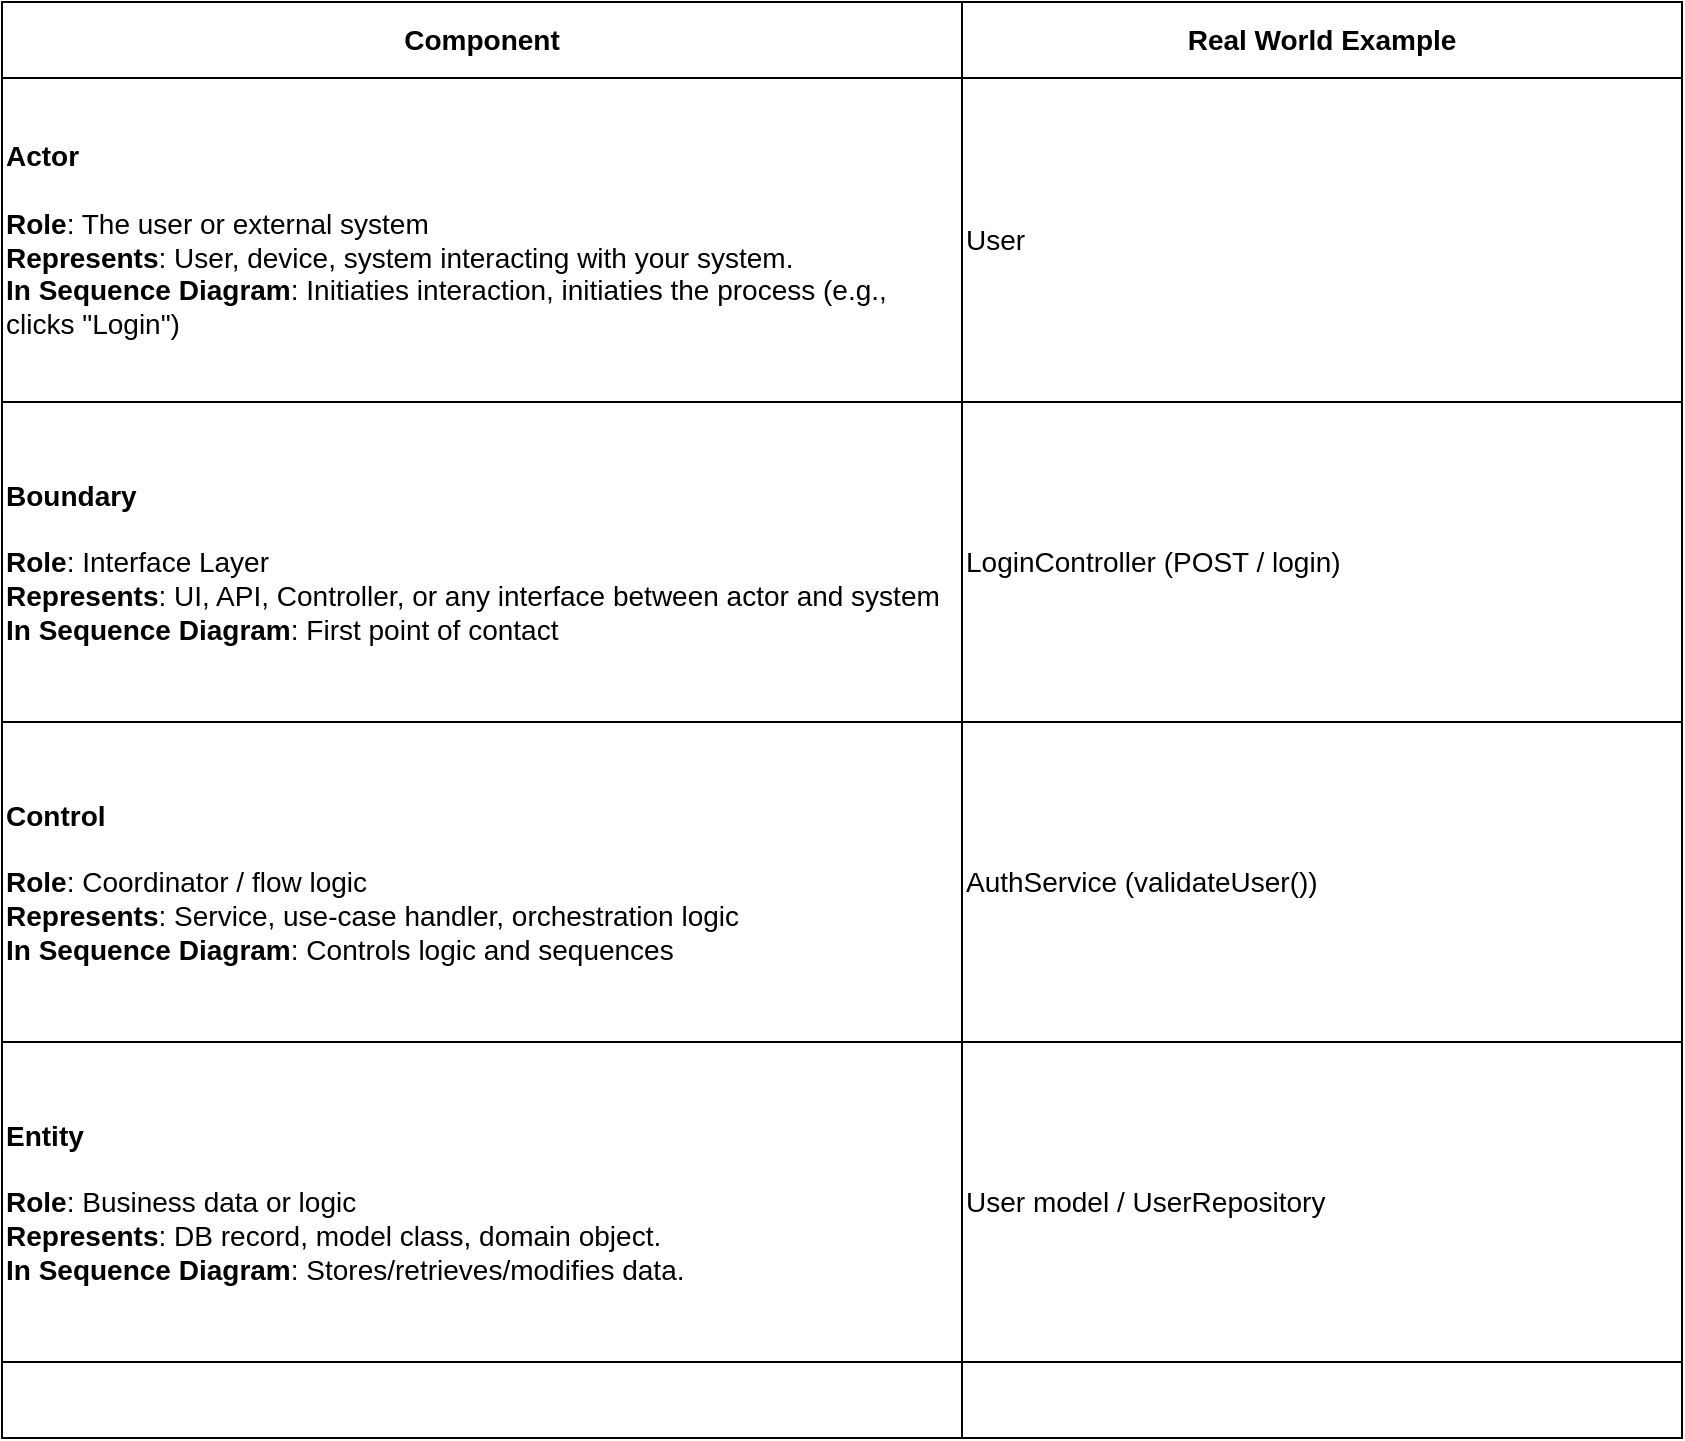 <mxfile version="28.2.1">
  <diagram name="Page-1" id="MLCkk1lC7UdNqD9PEjmy">
    <mxGraphModel dx="3553" dy="734" grid="1" gridSize="10" guides="1" tooltips="1" connect="1" arrows="1" fold="1" page="1" pageScale="1" pageWidth="850" pageHeight="1100" math="0" shadow="0">
      <root>
        <mxCell id="0" />
        <mxCell id="1" parent="0" />
        <mxCell id="XJNXAjM6LoLZ9hH6EjiU-33" value="" style="shape=table;startSize=0;container=1;collapsible=0;childLayout=tableLayout;" vertex="1" parent="1">
          <mxGeometry x="-1360" y="200" width="840" height="718" as="geometry" />
        </mxCell>
        <mxCell id="XJNXAjM6LoLZ9hH6EjiU-34" value="" style="shape=tableRow;horizontal=0;startSize=0;swimlaneHead=0;swimlaneBody=0;strokeColor=inherit;top=0;left=0;bottom=0;right=0;collapsible=0;dropTarget=0;fillColor=none;points=[[0,0.5],[1,0.5]];portConstraint=eastwest;" vertex="1" parent="XJNXAjM6LoLZ9hH6EjiU-33">
          <mxGeometry width="840" height="38" as="geometry" />
        </mxCell>
        <mxCell id="XJNXAjM6LoLZ9hH6EjiU-35" value="&lt;b&gt;&lt;font style=&quot;font-size: 14px;&quot;&gt;Component&lt;/font&gt;&lt;/b&gt;" style="shape=partialRectangle;html=1;whiteSpace=wrap;connectable=0;strokeColor=inherit;overflow=hidden;fillColor=none;top=0;left=0;bottom=0;right=0;pointerEvents=1;" vertex="1" parent="XJNXAjM6LoLZ9hH6EjiU-34">
          <mxGeometry width="480" height="38" as="geometry">
            <mxRectangle width="480" height="38" as="alternateBounds" />
          </mxGeometry>
        </mxCell>
        <mxCell id="XJNXAjM6LoLZ9hH6EjiU-36" value="&lt;b&gt;&lt;font style=&quot;font-size: 14px;&quot;&gt;Real World Example&lt;/font&gt;&lt;/b&gt;" style="shape=partialRectangle;html=1;whiteSpace=wrap;connectable=0;strokeColor=inherit;overflow=hidden;fillColor=none;top=0;left=0;bottom=0;right=0;pointerEvents=1;" vertex="1" parent="XJNXAjM6LoLZ9hH6EjiU-34">
          <mxGeometry x="480" width="360" height="38" as="geometry">
            <mxRectangle width="360" height="38" as="alternateBounds" />
          </mxGeometry>
        </mxCell>
        <mxCell id="XJNXAjM6LoLZ9hH6EjiU-37" value="" style="shape=tableRow;horizontal=0;startSize=0;swimlaneHead=0;swimlaneBody=0;strokeColor=inherit;top=0;left=0;bottom=0;right=0;collapsible=0;dropTarget=0;fillColor=none;points=[[0,0.5],[1,0.5]];portConstraint=eastwest;" vertex="1" parent="XJNXAjM6LoLZ9hH6EjiU-33">
          <mxGeometry y="38" width="840" height="162" as="geometry" />
        </mxCell>
        <mxCell id="XJNXAjM6LoLZ9hH6EjiU-38" value="&lt;div&gt;&lt;font style=&quot;font-size: 14px;&quot;&gt;&lt;b&gt;Actor&lt;/b&gt;&lt;/font&gt;&lt;/div&gt;&lt;div&gt;&lt;font style=&quot;font-size: 14px;&quot;&gt;&lt;br&gt;&lt;/font&gt;&lt;/div&gt;&lt;div&gt;&lt;font style=&quot;font-size: 14px;&quot;&gt;&lt;b&gt;Role&lt;/b&gt;: The user or external system&lt;/font&gt;&lt;/div&gt;&lt;div&gt;&lt;font style=&quot;font-size: 14px;&quot;&gt;&lt;b&gt;Represents&lt;/b&gt;: User, device, system interacting with your system.&lt;/font&gt;&lt;/div&gt;&lt;div&gt;&lt;font style=&quot;font-size: 14px;&quot;&gt;&lt;b&gt;In Sequence Diagram&lt;/b&gt;: Initiaties interaction, initiaties the process (e.g., clicks &quot;Login&quot;)&lt;/font&gt;&lt;br&gt;&lt;/div&gt;" style="shape=partialRectangle;html=1;whiteSpace=wrap;connectable=0;strokeColor=inherit;overflow=hidden;fillColor=none;top=0;left=0;bottom=0;right=0;pointerEvents=1;align=left;" vertex="1" parent="XJNXAjM6LoLZ9hH6EjiU-37">
          <mxGeometry width="480" height="162" as="geometry">
            <mxRectangle width="480" height="162" as="alternateBounds" />
          </mxGeometry>
        </mxCell>
        <mxCell id="XJNXAjM6LoLZ9hH6EjiU-39" value="&lt;font style=&quot;font-size: 14px;&quot;&gt;User&lt;/font&gt;" style="shape=partialRectangle;html=1;whiteSpace=wrap;connectable=0;strokeColor=inherit;overflow=hidden;fillColor=none;top=0;left=0;bottom=0;right=0;pointerEvents=1;align=left;" vertex="1" parent="XJNXAjM6LoLZ9hH6EjiU-37">
          <mxGeometry x="480" width="360" height="162" as="geometry">
            <mxRectangle width="360" height="162" as="alternateBounds" />
          </mxGeometry>
        </mxCell>
        <mxCell id="XJNXAjM6LoLZ9hH6EjiU-40" value="" style="shape=tableRow;horizontal=0;startSize=0;swimlaneHead=0;swimlaneBody=0;strokeColor=inherit;top=0;left=0;bottom=0;right=0;collapsible=0;dropTarget=0;fillColor=none;points=[[0,0.5],[1,0.5]];portConstraint=eastwest;" vertex="1" parent="XJNXAjM6LoLZ9hH6EjiU-33">
          <mxGeometry y="200" width="840" height="160" as="geometry" />
        </mxCell>
        <mxCell id="XJNXAjM6LoLZ9hH6EjiU-41" value="&lt;div&gt;&lt;font style=&quot;font-size: 14px;&quot;&gt;&lt;b&gt;Boundary&lt;/b&gt;&lt;/font&gt;&lt;/div&gt;&lt;div&gt;&lt;font style=&quot;font-size: 14px;&quot;&gt;&lt;br&gt;&lt;/font&gt;&lt;/div&gt;&lt;div&gt;&lt;font style=&quot;font-size: 14px;&quot;&gt;&lt;b&gt;Role&lt;/b&gt;: Interface Layer&lt;/font&gt;&lt;/div&gt;&lt;div&gt;&lt;font style=&quot;font-size: 14px;&quot;&gt;&lt;b&gt;Represents&lt;/b&gt;: UI, API, Controller, or any interface between actor and system&lt;/font&gt;&lt;/div&gt;&lt;div&gt;&lt;font style=&quot;font-size: 14px;&quot;&gt;&lt;b&gt;In Sequence Diagram&lt;/b&gt;: First point of contact&lt;/font&gt;&lt;br&gt;&lt;/div&gt;" style="shape=partialRectangle;html=1;whiteSpace=wrap;connectable=0;strokeColor=inherit;overflow=hidden;fillColor=none;top=0;left=0;bottom=0;right=0;pointerEvents=1;align=left;" vertex="1" parent="XJNXAjM6LoLZ9hH6EjiU-40">
          <mxGeometry width="480" height="160" as="geometry">
            <mxRectangle width="480" height="160" as="alternateBounds" />
          </mxGeometry>
        </mxCell>
        <mxCell id="XJNXAjM6LoLZ9hH6EjiU-42" value="&lt;font style=&quot;font-size: 14px;&quot;&gt;LoginController (POST / login)&lt;/font&gt;" style="shape=partialRectangle;html=1;whiteSpace=wrap;connectable=0;strokeColor=inherit;overflow=hidden;fillColor=none;top=0;left=0;bottom=0;right=0;pointerEvents=1;align=left;" vertex="1" parent="XJNXAjM6LoLZ9hH6EjiU-40">
          <mxGeometry x="480" width="360" height="160" as="geometry">
            <mxRectangle width="360" height="160" as="alternateBounds" />
          </mxGeometry>
        </mxCell>
        <mxCell id="XJNXAjM6LoLZ9hH6EjiU-49" value="" style="shape=tableRow;horizontal=0;startSize=0;swimlaneHead=0;swimlaneBody=0;strokeColor=inherit;top=0;left=0;bottom=0;right=0;collapsible=0;dropTarget=0;fillColor=none;points=[[0,0.5],[1,0.5]];portConstraint=eastwest;" vertex="1" parent="XJNXAjM6LoLZ9hH6EjiU-33">
          <mxGeometry y="360" width="840" height="160" as="geometry" />
        </mxCell>
        <mxCell id="XJNXAjM6LoLZ9hH6EjiU-50" value="&lt;div&gt;&lt;font style=&quot;font-size: 14px;&quot;&gt;&lt;b&gt;Control&lt;/b&gt;&lt;/font&gt;&lt;/div&gt;&lt;div&gt;&lt;font style=&quot;font-size: 14px;&quot;&gt;&lt;br&gt;&lt;/font&gt;&lt;/div&gt;&lt;div&gt;&lt;font style=&quot;font-size: 14px;&quot;&gt;&lt;b&gt;Role&lt;/b&gt;: Coordinator / flow logic&lt;/font&gt;&lt;/div&gt;&lt;div&gt;&lt;font style=&quot;font-size: 14px;&quot;&gt;&lt;b&gt;Represents&lt;/b&gt;: Service, use-case handler, orchestration logic&lt;/font&gt;&lt;/div&gt;&lt;div&gt;&lt;font style=&quot;font-size: 14px;&quot;&gt;&lt;b&gt;In Sequence Diagram&lt;/b&gt;: Controls logic and sequences&lt;/font&gt;&lt;/div&gt;" style="shape=partialRectangle;html=1;whiteSpace=wrap;connectable=0;strokeColor=inherit;overflow=hidden;fillColor=none;top=0;left=0;bottom=0;right=0;pointerEvents=1;align=left;" vertex="1" parent="XJNXAjM6LoLZ9hH6EjiU-49">
          <mxGeometry width="480" height="160" as="geometry">
            <mxRectangle width="480" height="160" as="alternateBounds" />
          </mxGeometry>
        </mxCell>
        <mxCell id="XJNXAjM6LoLZ9hH6EjiU-51" value="&lt;font style=&quot;font-size: 14px;&quot;&gt;AuthService (validateUser())&lt;/font&gt;" style="shape=partialRectangle;html=1;whiteSpace=wrap;connectable=0;strokeColor=inherit;overflow=hidden;fillColor=none;top=0;left=0;bottom=0;right=0;pointerEvents=1;align=left;" vertex="1" parent="XJNXAjM6LoLZ9hH6EjiU-49">
          <mxGeometry x="480" width="360" height="160" as="geometry">
            <mxRectangle width="360" height="160" as="alternateBounds" />
          </mxGeometry>
        </mxCell>
        <mxCell id="XJNXAjM6LoLZ9hH6EjiU-43" value="" style="shape=tableRow;horizontal=0;startSize=0;swimlaneHead=0;swimlaneBody=0;strokeColor=inherit;top=0;left=0;bottom=0;right=0;collapsible=0;dropTarget=0;fillColor=none;points=[[0,0.5],[1,0.5]];portConstraint=eastwest;" vertex="1" parent="XJNXAjM6LoLZ9hH6EjiU-33">
          <mxGeometry y="520" width="840" height="160" as="geometry" />
        </mxCell>
        <mxCell id="XJNXAjM6LoLZ9hH6EjiU-44" value="&lt;div&gt;&lt;font style=&quot;font-size: 14px;&quot;&gt;&lt;b&gt;Entity&lt;/b&gt;&lt;/font&gt;&lt;/div&gt;&lt;div&gt;&lt;font style=&quot;font-size: 14px;&quot;&gt;&lt;br&gt;&lt;/font&gt;&lt;/div&gt;&lt;div&gt;&lt;font style=&quot;font-size: 14px;&quot;&gt;&lt;b&gt;Role&lt;/b&gt;:&amp;nbsp;Business data or logic&lt;/font&gt;&lt;/div&gt;&lt;div&gt;&lt;font style=&quot;font-size: 14px;&quot;&gt;&lt;b&gt;Represents&lt;/b&gt;: DB record, model class, domain object.&lt;/font&gt;&lt;/div&gt;&lt;div&gt;&lt;font style=&quot;font-size: 14px;&quot;&gt;&lt;b&gt;In Sequence Diagram&lt;/b&gt;: Stores/retrieves/modifies data. &lt;/font&gt;&lt;/div&gt;" style="shape=partialRectangle;html=1;whiteSpace=wrap;connectable=0;strokeColor=inherit;overflow=hidden;fillColor=none;top=0;left=0;bottom=0;right=0;pointerEvents=1;align=left;" vertex="1" parent="XJNXAjM6LoLZ9hH6EjiU-43">
          <mxGeometry width="480" height="160" as="geometry">
            <mxRectangle width="480" height="160" as="alternateBounds" />
          </mxGeometry>
        </mxCell>
        <mxCell id="XJNXAjM6LoLZ9hH6EjiU-45" value="&lt;font style=&quot;font-size: 14px;&quot;&gt;User model / UserRepository&lt;/font&gt;" style="shape=partialRectangle;html=1;whiteSpace=wrap;connectable=0;strokeColor=inherit;overflow=hidden;fillColor=none;top=0;left=0;bottom=0;right=0;pointerEvents=1;align=left;" vertex="1" parent="XJNXAjM6LoLZ9hH6EjiU-43">
          <mxGeometry x="480" width="360" height="160" as="geometry">
            <mxRectangle width="360" height="160" as="alternateBounds" />
          </mxGeometry>
        </mxCell>
        <mxCell id="XJNXAjM6LoLZ9hH6EjiU-46" value="" style="shape=tableRow;horizontal=0;startSize=0;swimlaneHead=0;swimlaneBody=0;strokeColor=inherit;top=0;left=0;bottom=0;right=0;collapsible=0;dropTarget=0;fillColor=none;points=[[0,0.5],[1,0.5]];portConstraint=eastwest;" vertex="1" parent="XJNXAjM6LoLZ9hH6EjiU-33">
          <mxGeometry y="680" width="840" height="38" as="geometry" />
        </mxCell>
        <mxCell id="XJNXAjM6LoLZ9hH6EjiU-47" value="" style="shape=partialRectangle;html=1;whiteSpace=wrap;connectable=0;strokeColor=inherit;overflow=hidden;fillColor=none;top=0;left=0;bottom=0;right=0;pointerEvents=1;align=left;" vertex="1" parent="XJNXAjM6LoLZ9hH6EjiU-46">
          <mxGeometry width="480" height="38" as="geometry">
            <mxRectangle width="480" height="38" as="alternateBounds" />
          </mxGeometry>
        </mxCell>
        <mxCell id="XJNXAjM6LoLZ9hH6EjiU-48" value="" style="shape=partialRectangle;html=1;whiteSpace=wrap;connectable=0;strokeColor=inherit;overflow=hidden;fillColor=none;top=0;left=0;bottom=0;right=0;pointerEvents=1;align=left;" vertex="1" parent="XJNXAjM6LoLZ9hH6EjiU-46">
          <mxGeometry x="480" width="360" height="38" as="geometry">
            <mxRectangle width="360" height="38" as="alternateBounds" />
          </mxGeometry>
        </mxCell>
      </root>
    </mxGraphModel>
  </diagram>
</mxfile>
